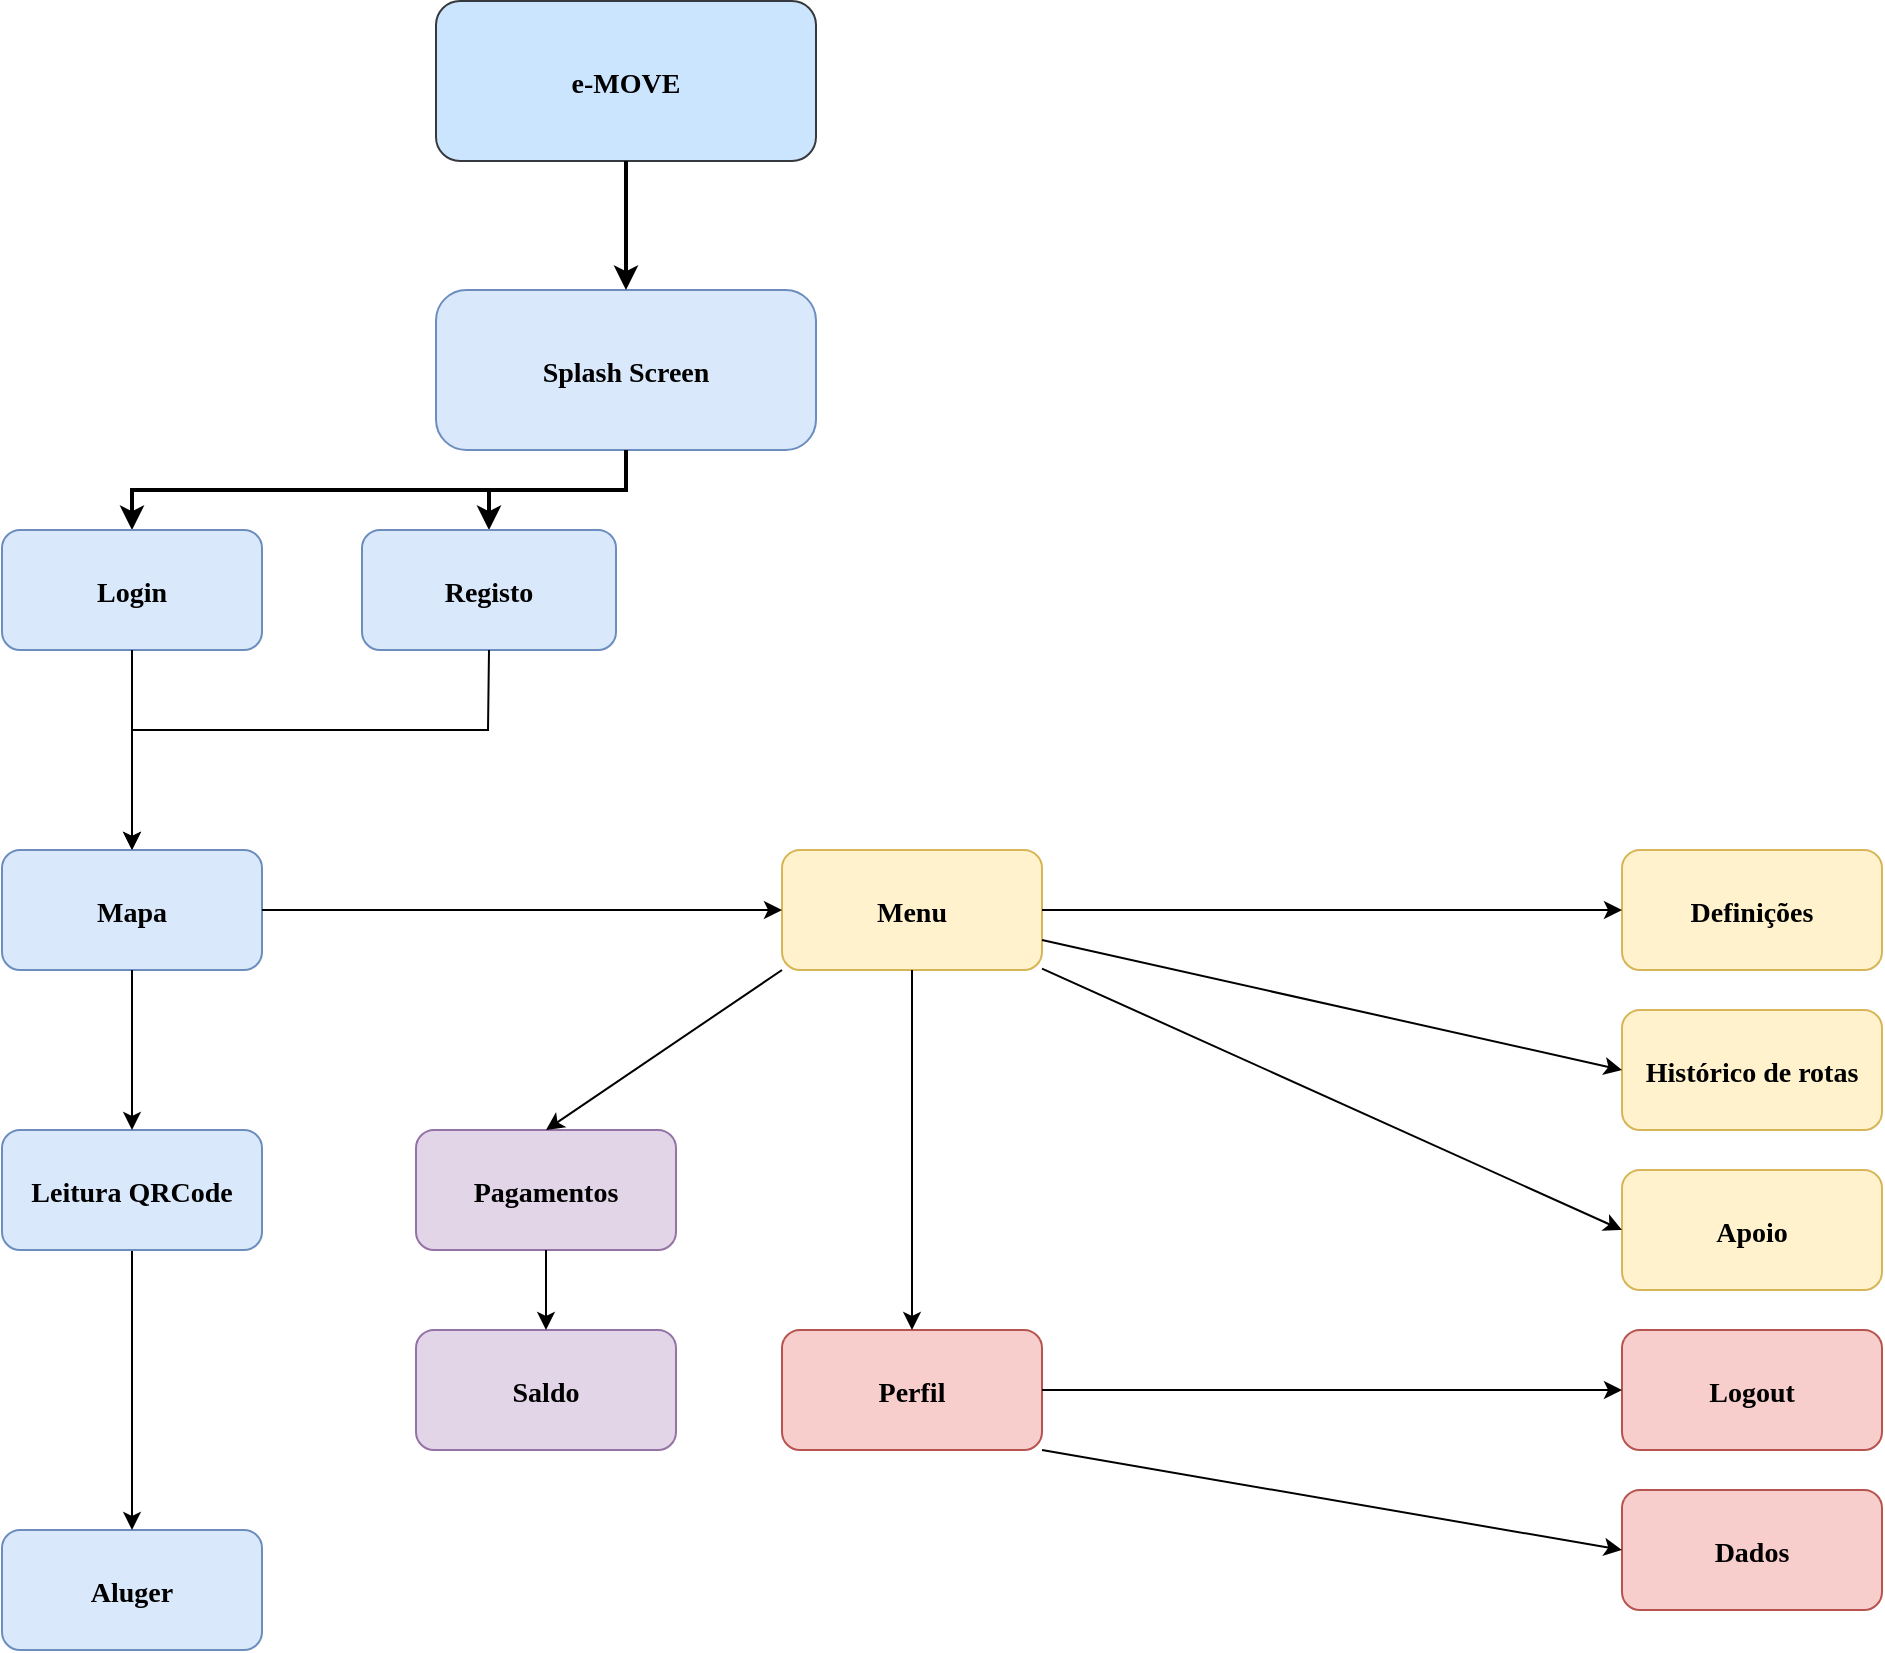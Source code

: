 <mxfile version="15.9.5" type="onedrive"><diagram name="Page-1" id="2c0d36ab-eaac-3732-788b-9136903baeff"><mxGraphModel dx="1021" dy="567" grid="1" gridSize="10" guides="1" tooltips="1" connect="1" arrows="1" fold="1" page="1" pageScale="1.5" pageWidth="1169" pageHeight="827" background="none" math="0" shadow="0"><root><mxCell id="0"/><mxCell id="1" parent="0"/><mxCell id="2" value="e-MOVE" style="rounded=1;fillColor=#cce5ff;strokeColor=#36393d;fontStyle=1;fontFamily=Tahoma;fontSize=14;" parent="1" vertex="1"><mxGeometry x="757" y="185.5" width="190" height="80" as="geometry"/></mxCell><mxCell id="13" value="Splash Screen" style="rounded=1;fillColor=#dae8fc;strokeColor=#6c8ebf;fontStyle=1;fontFamily=Tahoma;fontSize=14;arcSize=19;glass=0;shadow=0;sketch=0;" parent="1" vertex="1"><mxGeometry x="757" y="330" width="190" height="80" as="geometry"/></mxCell><mxCell id="61" value="" style="edgeStyle=elbowEdgeStyle;elbow=vertical;strokeWidth=2;rounded=0" parent="1" source="2" target="13" edge="1"><mxGeometry x="-23" y="135.5" width="100" height="100" as="geometry"><mxPoint x="-23" y="235.5" as="sourcePoint"/><mxPoint x="77" y="135.5" as="targetPoint"/></mxGeometry></mxCell><mxCell id="62" value="" style="edgeStyle=elbowEdgeStyle;elbow=vertical;strokeWidth=2;rounded=0;entryX=0.5;entryY=0;entryDx=0;entryDy=0;" parent="1" source="13" edge="1" target="2tq0v9M3rVG6fNkMYPXv-124"><mxGeometry x="627" y="130" width="100" height="100" as="geometry"><mxPoint x="627" y="230" as="sourcePoint"/><mxPoint x="772" y="450" as="targetPoint"/></mxGeometry></mxCell><mxCell id="2tq0v9M3rVG6fNkMYPXv-123" value="" style="edgeStyle=elbowEdgeStyle;elbow=vertical;strokeWidth=2;rounded=0;exitX=0.5;exitY=1;exitDx=0;exitDy=0;entryX=0.5;entryY=0;entryDx=0;entryDy=0;" parent="1" source="13" target="2tq0v9M3rVG6fNkMYPXv-125" edge="1"><mxGeometry x="637" y="140" width="100" height="100" as="geometry"><mxPoint x="862" y="420" as="sourcePoint"/><mxPoint x="970" y="454.5" as="targetPoint"/></mxGeometry></mxCell><mxCell id="2tq0v9M3rVG6fNkMYPXv-124" value="Login" style="rounded=1;fillColor=#dae8fc;strokeColor=#6c8ebf;fontStyle=1;fontFamily=Tahoma;fontSize=14" parent="1" vertex="1"><mxGeometry x="540" y="450" width="130" height="60" as="geometry"/></mxCell><mxCell id="2tq0v9M3rVG6fNkMYPXv-125" value="Registo" style="rounded=1;fillColor=#dae8fc;strokeColor=#6c8ebf;fontStyle=1;fontFamily=Tahoma;fontSize=14" parent="1" vertex="1"><mxGeometry x="720" y="450" width="127" height="60" as="geometry"/></mxCell><mxCell id="2tq0v9M3rVG6fNkMYPXv-128" value="Menu" style="rounded=1;fillColor=#fff2cc;strokeColor=#d6b656;fontStyle=1;fontFamily=Tahoma;fontSize=14" parent="1" vertex="1"><mxGeometry x="930" y="610" width="130" height="60" as="geometry"/></mxCell><mxCell id="2tq0v9M3rVG6fNkMYPXv-129" value="" style="endArrow=classic;html=1;rounded=0;exitX=0.5;exitY=1;exitDx=0;exitDy=0;entryX=0.5;entryY=0;entryDx=0;entryDy=0;" parent="1" source="2tq0v9M3rVG6fNkMYPXv-124" target="2tq0v9M3rVG6fNkMYPXv-130" edge="1"><mxGeometry width="50" height="50" relative="1" as="geometry"><mxPoint x="460" y="490" as="sourcePoint"/><mxPoint x="770" y="610" as="targetPoint"/><Array as="points"/></mxGeometry></mxCell><mxCell id="2tq0v9M3rVG6fNkMYPXv-130" value="Mapa" style="rounded=1;fillColor=#dae8fc;strokeColor=#6c8ebf;fontStyle=1;fontFamily=Tahoma;fontSize=14" parent="1" vertex="1"><mxGeometry x="540" y="610" width="130" height="60" as="geometry"/></mxCell><mxCell id="2tq0v9M3rVG6fNkMYPXv-134" value="Perfil" style="rounded=1;fillColor=#f8cecc;strokeColor=#b85450;fontStyle=1;fontFamily=Tahoma;fontSize=14" parent="1" vertex="1"><mxGeometry x="930" y="850" width="130" height="60" as="geometry"/></mxCell><mxCell id="2tq0v9M3rVG6fNkMYPXv-135" value="" style="endArrow=classic;html=1;rounded=0;" parent="1" source="2tq0v9M3rVG6fNkMYPXv-128" target="2tq0v9M3rVG6fNkMYPXv-134" edge="1"><mxGeometry width="50" height="50" relative="1" as="geometry"><mxPoint x="615" y="750" as="sourcePoint"/><mxPoint x="615" y="870" as="targetPoint"/></mxGeometry></mxCell><mxCell id="2tq0v9M3rVG6fNkMYPXv-136" value="Aluger" style="rounded=1;fillColor=#dae8fc;strokeColor=#6c8ebf;fontStyle=1;fontFamily=Tahoma;fontSize=14" parent="1" vertex="1"><mxGeometry x="540" y="950" width="130" height="60" as="geometry"/></mxCell><mxCell id="2tq0v9M3rVG6fNkMYPXv-137" value="" style="endArrow=classic;html=1;rounded=0;exitX=0.5;exitY=1;exitDx=0;exitDy=0;" parent="1" source="2tq0v9M3rVG6fNkMYPXv-147" target="2tq0v9M3rVG6fNkMYPXv-136" edge="1"><mxGeometry width="50" height="50" relative="1" as="geometry"><mxPoint x="795" y="920" as="sourcePoint"/><mxPoint x="805" y="870" as="targetPoint"/></mxGeometry></mxCell><mxCell id="2tq0v9M3rVG6fNkMYPXv-138" value="Pagamentos" style="rounded=1;fillColor=#e1d5e7;strokeColor=#9673a6;fontStyle=1;fontFamily=Tahoma;fontSize=14" parent="1" vertex="1"><mxGeometry x="747" y="750" width="130" height="60" as="geometry"/></mxCell><mxCell id="2tq0v9M3rVG6fNkMYPXv-139" value="" style="endArrow=classic;html=1;rounded=0;exitX=0;exitY=1;exitDx=0;exitDy=0;entryX=0.5;entryY=0;entryDx=0;entryDy=0;" parent="1" source="2tq0v9M3rVG6fNkMYPXv-128" target="2tq0v9M3rVG6fNkMYPXv-138" edge="1"><mxGeometry width="50" height="50" relative="1" as="geometry"><mxPoint x="660" y="830" as="sourcePoint"/><mxPoint x="710" y="780" as="targetPoint"/></mxGeometry></mxCell><mxCell id="2tq0v9M3rVG6fNkMYPXv-140" value="Dados" style="rounded=1;fillColor=#f8cecc;strokeColor=#b85450;fontStyle=1;fontFamily=Tahoma;fontSize=14" parent="1" vertex="1"><mxGeometry x="1350" y="930" width="130" height="60" as="geometry"/></mxCell><mxCell id="2tq0v9M3rVG6fNkMYPXv-141" value="" style="endArrow=classic;html=1;rounded=0;exitX=1;exitY=1;exitDx=0;exitDy=0;entryX=0;entryY=0.5;entryDx=0;entryDy=0;exitPerimeter=0;" parent="1" source="2tq0v9M3rVG6fNkMYPXv-134" target="2tq0v9M3rVG6fNkMYPXv-140" edge="1"><mxGeometry width="50" height="50" relative="1" as="geometry"><mxPoint x="1035" y="870" as="sourcePoint"/><mxPoint x="1035" y="980" as="targetPoint"/><Array as="points"/></mxGeometry></mxCell><mxCell id="2tq0v9M3rVG6fNkMYPXv-143" value="" style="endArrow=classic;html=1;rounded=0;exitX=0.5;exitY=1;exitDx=0;exitDy=0;entryX=0.5;entryY=0;entryDx=0;entryDy=0;" parent="1" source="2tq0v9M3rVG6fNkMYPXv-125" target="2tq0v9M3rVG6fNkMYPXv-130" edge="1"><mxGeometry width="50" height="50" relative="1" as="geometry"><mxPoint x="780" y="710" as="sourcePoint"/><mxPoint x="970" y="620" as="targetPoint"/><Array as="points"><mxPoint x="783" y="550"/><mxPoint x="605" y="550"/></Array></mxGeometry></mxCell><mxCell id="2tq0v9M3rVG6fNkMYPXv-145" value="Logout" style="rounded=1;fillColor=#f8cecc;strokeColor=#b85450;fontStyle=1;fontFamily=Tahoma;fontSize=14" parent="1" vertex="1"><mxGeometry x="1350" y="850" width="130" height="60" as="geometry"/></mxCell><mxCell id="2tq0v9M3rVG6fNkMYPXv-146" value="" style="endArrow=classic;html=1;rounded=0;exitX=1;exitY=0.5;exitDx=0;exitDy=0;entryX=0;entryY=0.5;entryDx=0;entryDy=0;" parent="1" source="2tq0v9M3rVG6fNkMYPXv-134" target="2tq0v9M3rVG6fNkMYPXv-145" edge="1"><mxGeometry width="50" height="50" relative="1" as="geometry"><mxPoint x="695" y="870" as="sourcePoint"/><mxPoint x="695" y="990" as="targetPoint"/><Array as="points"/></mxGeometry></mxCell><mxCell id="2tq0v9M3rVG6fNkMYPXv-147" value="Leitura QRCode" style="rounded=1;fillColor=#dae8fc;strokeColor=#6c8ebf;fontStyle=1;fontFamily=Tahoma;fontSize=14" parent="1" vertex="1"><mxGeometry x="540" y="750" width="130" height="60" as="geometry"/></mxCell><mxCell id="2tq0v9M3rVG6fNkMYPXv-148" value="" style="endArrow=classic;html=1;rounded=0;exitX=0.5;exitY=1;exitDx=0;exitDy=0;entryX=0.5;entryY=0;entryDx=0;entryDy=0;" parent="1" source="2tq0v9M3rVG6fNkMYPXv-130" target="2tq0v9M3rVG6fNkMYPXv-147" edge="1"><mxGeometry width="50" height="50" relative="1" as="geometry"><mxPoint x="580" y="890" as="sourcePoint"/><mxPoint x="630" y="840" as="targetPoint"/><Array as="points"/></mxGeometry></mxCell><mxCell id="2tq0v9M3rVG6fNkMYPXv-150" value="" style="endArrow=classic;html=1;rounded=0;exitX=1;exitY=0.5;exitDx=0;exitDy=0;" parent="1" source="2tq0v9M3rVG6fNkMYPXv-130" target="2tq0v9M3rVG6fNkMYPXv-128" edge="1"><mxGeometry width="50" height="50" relative="1" as="geometry"><mxPoint x="720" y="780" as="sourcePoint"/><mxPoint x="770" y="730" as="targetPoint"/></mxGeometry></mxCell><mxCell id="2tq0v9M3rVG6fNkMYPXv-151" value="Definições" style="rounded=1;fillColor=#fff2cc;strokeColor=#d6b656;fontStyle=1;fontFamily=Tahoma;fontSize=14" parent="1" vertex="1"><mxGeometry x="1350" y="610" width="130" height="60" as="geometry"/></mxCell><mxCell id="2tq0v9M3rVG6fNkMYPXv-152" value="" style="endArrow=classic;html=1;rounded=0;exitX=1;exitY=0.5;exitDx=0;exitDy=0;entryX=0;entryY=0.5;entryDx=0;entryDy=0;" parent="1" source="2tq0v9M3rVG6fNkMYPXv-128" target="2tq0v9M3rVG6fNkMYPXv-151" edge="1"><mxGeometry width="50" height="50" relative="1" as="geometry"><mxPoint x="720" y="780" as="sourcePoint"/><mxPoint x="770" y="730" as="targetPoint"/></mxGeometry></mxCell><mxCell id="ZxWaKRYF3JNgW6IcgSV7-62" value="Histórico de rotas" style="rounded=1;fillColor=#fff2cc;strokeColor=#d6b656;fontStyle=1;fontFamily=Tahoma;fontSize=14" parent="1" vertex="1"><mxGeometry x="1350" y="690" width="130" height="60" as="geometry"/></mxCell><mxCell id="ZxWaKRYF3JNgW6IcgSV7-63" value="" style="endArrow=classic;html=1;rounded=0;exitX=1;exitY=0.75;exitDx=0;exitDy=0;entryX=0;entryY=0.5;entryDx=0;entryDy=0;" parent="1" source="2tq0v9M3rVG6fNkMYPXv-128" target="ZxWaKRYF3JNgW6IcgSV7-62" edge="1"><mxGeometry width="50" height="50" relative="1" as="geometry"><mxPoint x="880" y="870" as="sourcePoint"/><mxPoint x="930" y="820" as="targetPoint"/><Array as="points"/></mxGeometry></mxCell><mxCell id="chv19HTiH4gNCiyK923G-62" value="Saldo" style="rounded=1;fillColor=#e1d5e7;strokeColor=#9673a6;fontStyle=1;fontFamily=Tahoma;fontSize=14" vertex="1" parent="1"><mxGeometry x="747" y="850" width="130" height="60" as="geometry"/></mxCell><mxCell id="chv19HTiH4gNCiyK923G-64" value="Apoio" style="rounded=1;fillColor=#fff2cc;strokeColor=#d6b656;fontStyle=1;fontFamily=Tahoma;fontSize=14" vertex="1" parent="1"><mxGeometry x="1350" y="770" width="130" height="60" as="geometry"/></mxCell><mxCell id="chv19HTiH4gNCiyK923G-66" value="" style="endArrow=classic;html=1;rounded=0;entryX=0;entryY=0.5;entryDx=0;entryDy=0;" edge="1" parent="1" source="2tq0v9M3rVG6fNkMYPXv-128" target="chv19HTiH4gNCiyK923G-64"><mxGeometry width="50" height="50" relative="1" as="geometry"><mxPoint x="1000" y="850" as="sourcePoint"/><mxPoint x="1050" y="800" as="targetPoint"/></mxGeometry></mxCell><mxCell id="chv19HTiH4gNCiyK923G-68" value="" style="endArrow=classic;html=1;rounded=0;entryX=0.5;entryY=0;entryDx=0;entryDy=0;" edge="1" parent="1" source="2tq0v9M3rVG6fNkMYPXv-138" target="chv19HTiH4gNCiyK923G-62"><mxGeometry width="50" height="50" relative="1" as="geometry"><mxPoint x="1000" y="850" as="sourcePoint"/><mxPoint x="1050" y="800" as="targetPoint"/></mxGeometry></mxCell></root></mxGraphModel></diagram></mxfile>